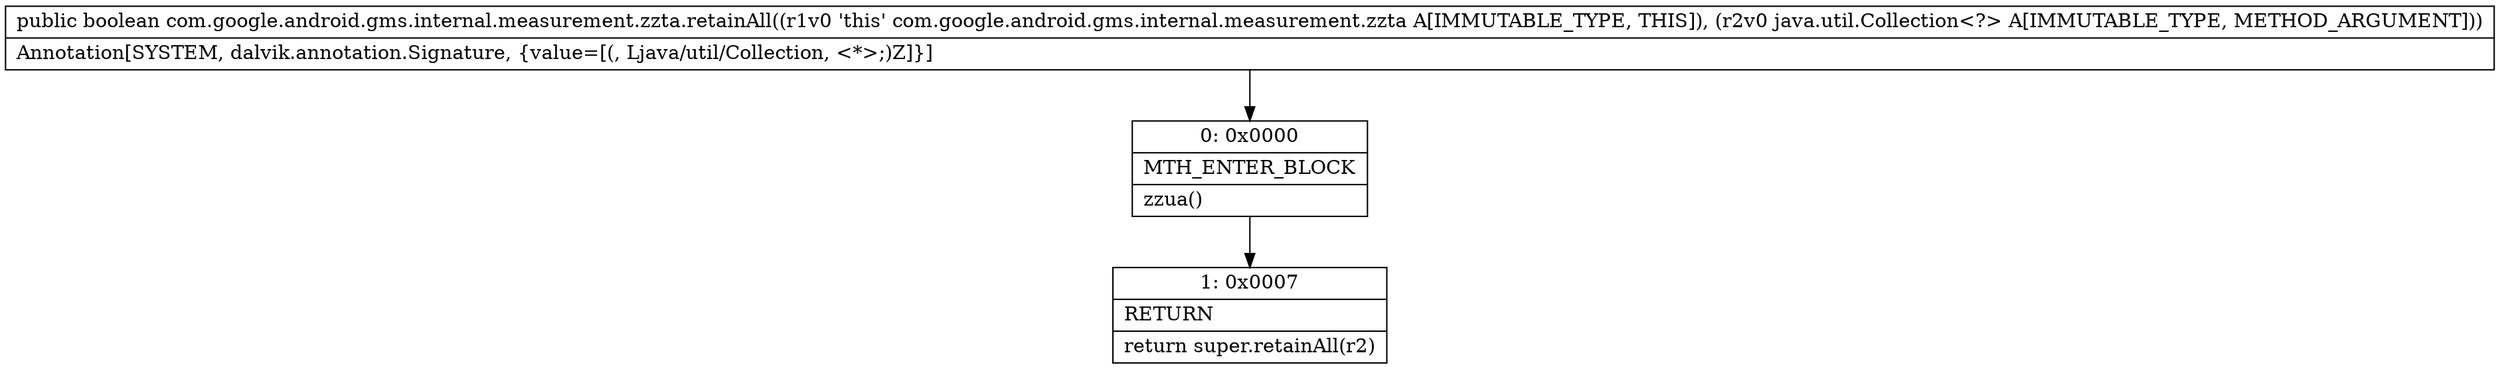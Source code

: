 digraph "CFG forcom.google.android.gms.internal.measurement.zzta.retainAll(Ljava\/util\/Collection;)Z" {
Node_0 [shape=record,label="{0\:\ 0x0000|MTH_ENTER_BLOCK\l|zzua()\l}"];
Node_1 [shape=record,label="{1\:\ 0x0007|RETURN\l|return super.retainAll(r2)\l}"];
MethodNode[shape=record,label="{public boolean com.google.android.gms.internal.measurement.zzta.retainAll((r1v0 'this' com.google.android.gms.internal.measurement.zzta A[IMMUTABLE_TYPE, THIS]), (r2v0 java.util.Collection\<?\> A[IMMUTABLE_TYPE, METHOD_ARGUMENT]))  | Annotation[SYSTEM, dalvik.annotation.Signature, \{value=[(, Ljava\/util\/Collection, \<*\>;)Z]\}]\l}"];
MethodNode -> Node_0;
Node_0 -> Node_1;
}

